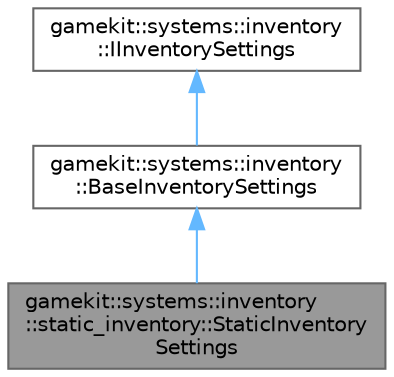 digraph "gamekit::systems::inventory::static_inventory::StaticInventorySettings"
{
 // LATEX_PDF_SIZE
  bgcolor="transparent";
  edge [fontname=Helvetica,fontsize=10,labelfontname=Helvetica,labelfontsize=10];
  node [fontname=Helvetica,fontsize=10,shape=box,height=0.2,width=0.4];
  Node1 [id="Node000001",label="gamekit::systems::inventory\l::static_inventory::StaticInventory\lSettings",height=0.2,width=0.4,color="gray40", fillcolor="grey60", style="filled", fontcolor="black",tooltip="Settings for a static (fixed-size) inventory."];
  Node2 -> Node1 [id="edge1_Node000001_Node000002",dir="back",color="steelblue1",style="solid",tooltip=" "];
  Node2 [id="Node000002",label="gamekit::systems::inventory\l::BaseInventorySettings",height=0.2,width=0.4,color="gray40", fillcolor="white", style="filled",URL="$d9/dcf/classgamekit_1_1systems_1_1inventory_1_1_base_inventory_settings.html",tooltip="Base configuration settings for an inventory."];
  Node3 -> Node2 [id="edge2_Node000002_Node000003",dir="back",color="steelblue1",style="solid",tooltip=" "];
  Node3 [id="Node000003",label="gamekit::systems::inventory\l::IInventorySettings",height=0.2,width=0.4,color="gray40", fillcolor="white", style="filled",URL="$d8/d07/classgamekit_1_1systems_1_1inventory_1_1_i_inventory_settings.html",tooltip="Interface for inventory configuration settings."];
}
